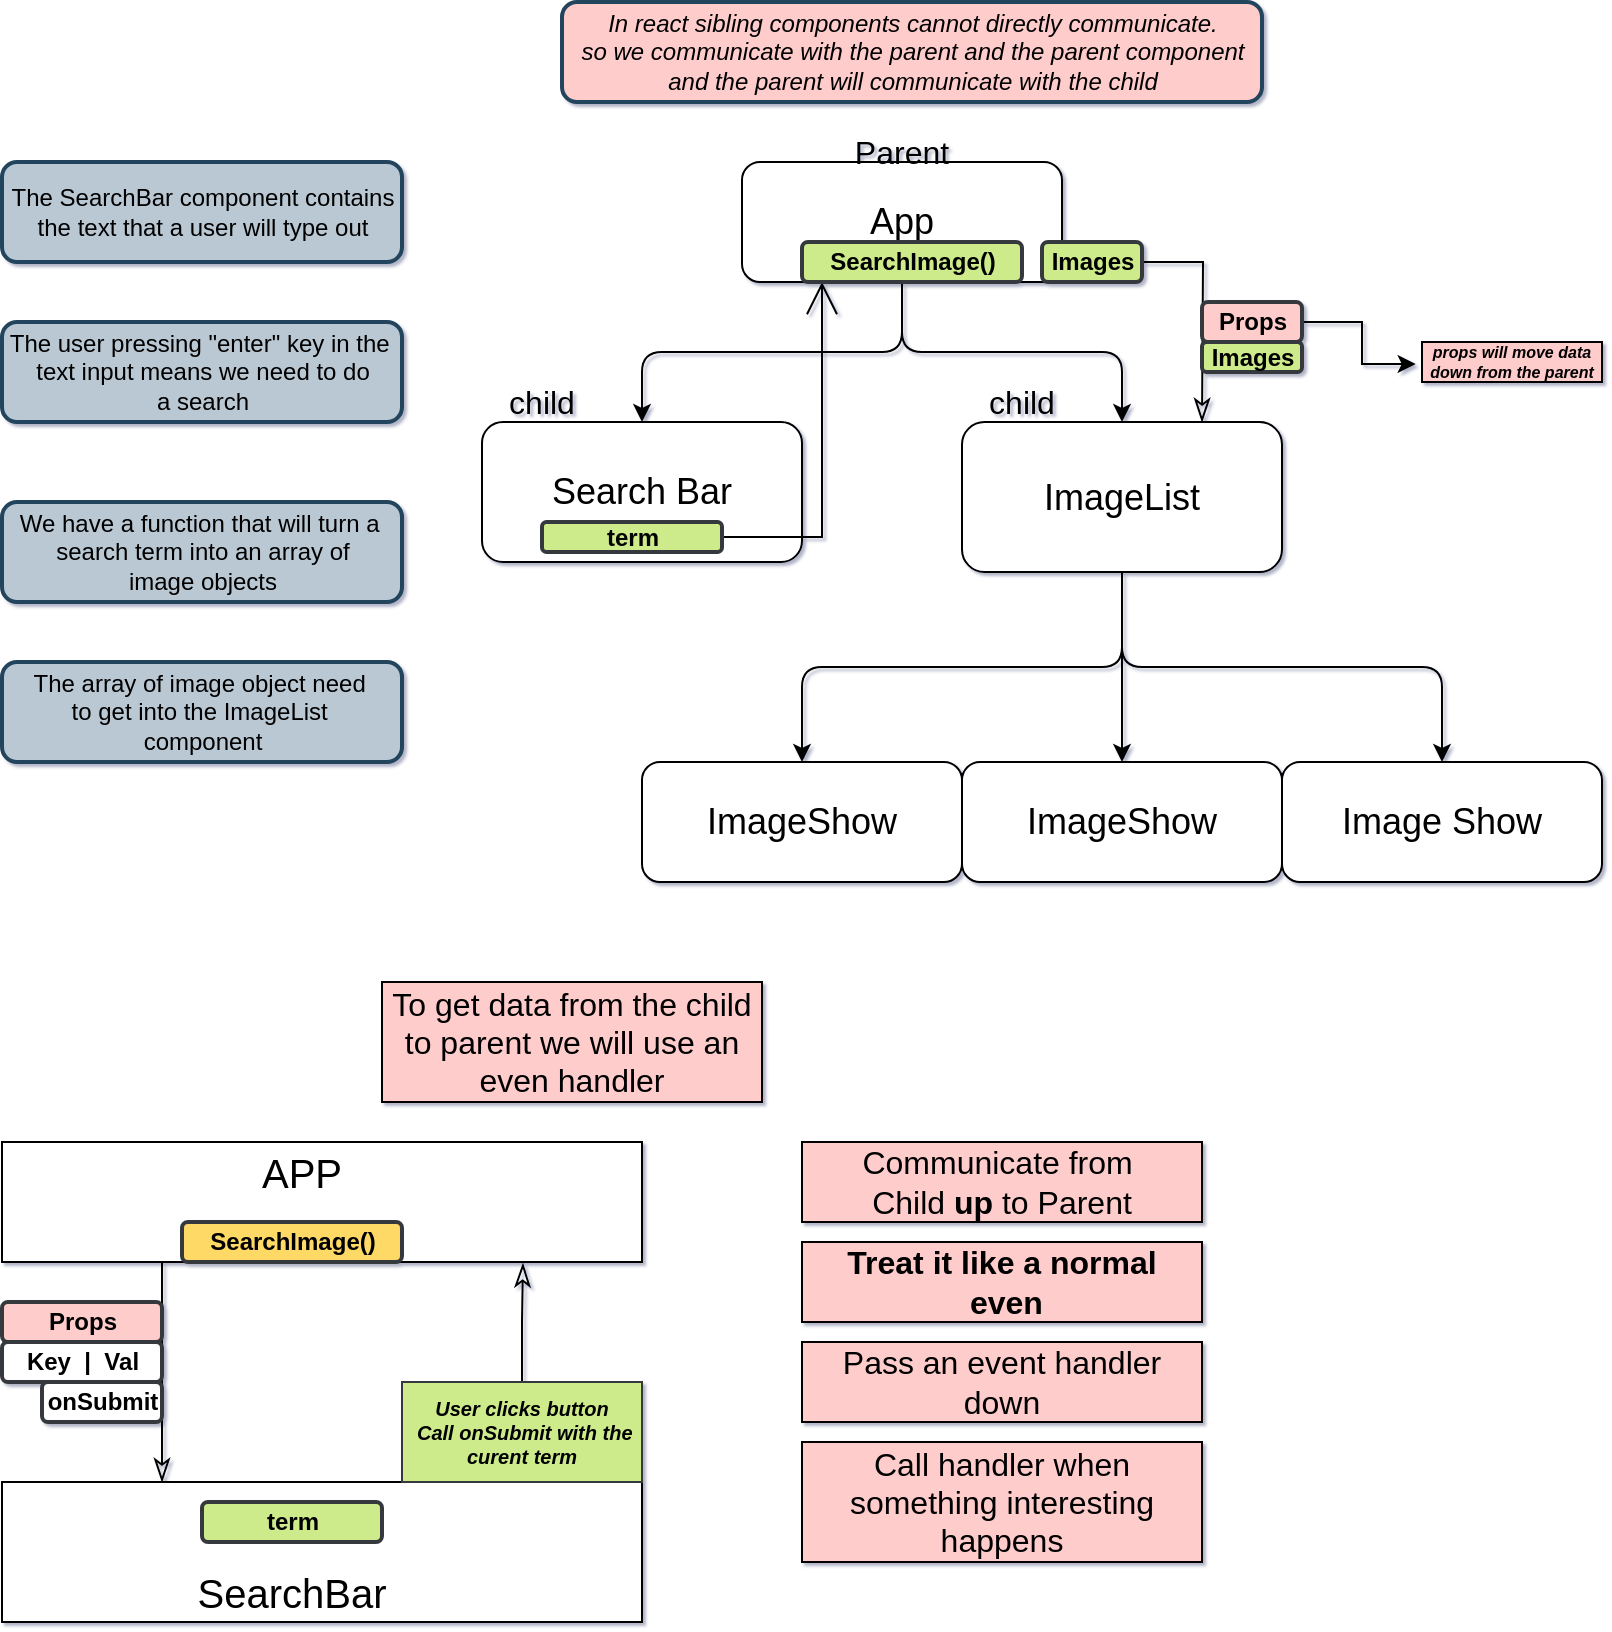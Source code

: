 <mxfile version="20.2.3" type="device"><diagram id="pM1z16YIzy9HtuHtHoz0" name="Page-1"><mxGraphModel dx="1897" dy="1085" grid="1" gridSize="10" guides="1" tooltips="1" connect="1" arrows="0" fold="1" page="1" pageScale="1" pageWidth="850" pageHeight="1100" background="#ffffff" math="0" shadow="1"><root><mxCell id="0"/><mxCell id="1" parent="0"/><mxCell id="a3b6JrPHQVKlfH-B2R-v-6" style="edgeStyle=orthogonalEdgeStyle;rounded=1;orthogonalLoop=1;jettySize=auto;html=1;exitX=0.5;exitY=1;exitDx=0;exitDy=0;fontSize=18;" parent="1" source="a3b6JrPHQVKlfH-B2R-v-2" target="a3b6JrPHQVKlfH-B2R-v-5" edge="1"><mxGeometry relative="1" as="geometry"/></mxCell><mxCell id="a3b6JrPHQVKlfH-B2R-v-8" style="edgeStyle=orthogonalEdgeStyle;rounded=1;orthogonalLoop=1;jettySize=auto;html=1;exitX=0.5;exitY=1;exitDx=0;exitDy=0;fontSize=18;" parent="1" source="a3b6JrPHQVKlfH-B2R-v-2" target="a3b6JrPHQVKlfH-B2R-v-7" edge="1"><mxGeometry relative="1" as="geometry"/></mxCell><mxCell id="a3b6JrPHQVKlfH-B2R-v-2" value="" style="rounded=1;whiteSpace=wrap;html=1;fontSize=18;" parent="1" vertex="1"><mxGeometry x="410" y="110" width="160" height="60" as="geometry"/></mxCell><mxCell id="a3b6JrPHQVKlfH-B2R-v-3" value="App" style="text;html=1;strokeColor=none;fillColor=none;align=center;verticalAlign=middle;whiteSpace=wrap;rounded=1;fontSize=18;" parent="1" vertex="1"><mxGeometry x="460" y="125" width="60" height="30" as="geometry"/></mxCell><mxCell id="a3b6JrPHQVKlfH-B2R-v-5" value="Search Bar" style="rounded=1;whiteSpace=wrap;html=1;fontSize=18;" parent="1" vertex="1"><mxGeometry x="280" y="240" width="160" height="70" as="geometry"/></mxCell><mxCell id="a3b6JrPHQVKlfH-B2R-v-10" style="edgeStyle=orthogonalEdgeStyle;rounded=1;orthogonalLoop=1;jettySize=auto;html=1;exitX=0.5;exitY=1;exitDx=0;exitDy=0;fontSize=18;" parent="1" source="a3b6JrPHQVKlfH-B2R-v-7" target="a3b6JrPHQVKlfH-B2R-v-9" edge="1"><mxGeometry relative="1" as="geometry"/></mxCell><mxCell id="a3b6JrPHQVKlfH-B2R-v-12" style="edgeStyle=orthogonalEdgeStyle;rounded=1;orthogonalLoop=1;jettySize=auto;html=1;exitX=0.5;exitY=1;exitDx=0;exitDy=0;fontSize=18;" parent="1" source="a3b6JrPHQVKlfH-B2R-v-7" target="a3b6JrPHQVKlfH-B2R-v-11" edge="1"><mxGeometry relative="1" as="geometry"/></mxCell><mxCell id="a3b6JrPHQVKlfH-B2R-v-14" style="edgeStyle=orthogonalEdgeStyle;rounded=1;orthogonalLoop=1;jettySize=auto;html=1;exitX=0.5;exitY=1;exitDx=0;exitDy=0;fontSize=18;" parent="1" source="a3b6JrPHQVKlfH-B2R-v-7" target="a3b6JrPHQVKlfH-B2R-v-13" edge="1"><mxGeometry relative="1" as="geometry"/></mxCell><mxCell id="a3b6JrPHQVKlfH-B2R-v-7" value="ImageList" style="rounded=1;whiteSpace=wrap;html=1;fontSize=18;" parent="1" vertex="1"><mxGeometry x="520" y="240" width="160" height="75" as="geometry"/></mxCell><mxCell id="a3b6JrPHQVKlfH-B2R-v-9" value="ImageShow" style="rounded=1;whiteSpace=wrap;html=1;fontSize=18;" parent="1" vertex="1"><mxGeometry x="520" y="410" width="160" height="60" as="geometry"/></mxCell><mxCell id="a3b6JrPHQVKlfH-B2R-v-11" value="ImageShow" style="rounded=1;whiteSpace=wrap;html=1;fontSize=18;" parent="1" vertex="1"><mxGeometry x="360" y="410" width="160" height="60" as="geometry"/></mxCell><mxCell id="a3b6JrPHQVKlfH-B2R-v-13" value="Image Show" style="rounded=1;whiteSpace=wrap;html=1;fontSize=18;" parent="1" vertex="1"><mxGeometry x="680" y="410" width="160" height="60" as="geometry"/></mxCell><mxCell id="a3b6JrPHQVKlfH-B2R-v-23" value="The SearchBar component contains&lt;br&gt;the text that a user will type out" style="html=1;fontSize=12;strokeWidth=2;fillColor=#bac8d3;strokeColor=#23445d;rounded=1;" parent="1" vertex="1"><mxGeometry x="40" y="110" width="200" height="50" as="geometry"/></mxCell><mxCell id="a3b6JrPHQVKlfH-B2R-v-24" value="The user pressing &quot;enter&quot; key in the&amp;nbsp;&lt;br&gt;text input means we need to do&lt;br&gt;a search" style="html=1;fontSize=12;strokeWidth=2;fillColor=#bac8d3;strokeColor=#23445d;rounded=1;" parent="1" vertex="1"><mxGeometry x="40" y="190" width="200" height="50" as="geometry"/></mxCell><mxCell id="a3b6JrPHQVKlfH-B2R-v-26" value="We have a function that will turn a&amp;nbsp;&lt;br&gt;search term into an array of&lt;br&gt;image objects" style="html=1;fontSize=12;strokeWidth=2;fillColor=#bac8d3;strokeColor=#23445d;rounded=1;" parent="1" vertex="1"><mxGeometry x="40" y="280" width="200" height="50" as="geometry"/></mxCell><mxCell id="a3b6JrPHQVKlfH-B2R-v-28" value="The array of image object need&amp;nbsp;&lt;br&gt;to get into the ImageList&amp;nbsp;&lt;br&gt;component" style="html=1;fontSize=12;strokeWidth=2;fillColor=#bac8d3;strokeColor=#23445d;rounded=1;" parent="1" vertex="1"><mxGeometry x="40" y="360" width="200" height="50" as="geometry"/></mxCell><mxCell id="GUVIB3cy1KBkCyzqM0kP-5" style="edgeStyle=orthogonalEdgeStyle;rounded=0;orthogonalLoop=1;jettySize=auto;html=1;entryX=0.25;entryY=1;entryDx=0;entryDy=0;fontFamily=Helvetica;fontSize=12;endArrow=open;startSize=14;endSize=14;" parent="1" source="a3b6JrPHQVKlfH-B2R-v-30" target="a3b6JrPHQVKlfH-B2R-v-2" edge="1"><mxGeometry relative="1" as="geometry"/></mxCell><mxCell id="a3b6JrPHQVKlfH-B2R-v-30" value="term" style="text;align=center;fontStyle=1;verticalAlign=middle;spacingLeft=3;spacingRight=3;strokeColor=#36393d;rotatable=0;points=[[0,0.5],[1,0.5]];portConstraint=eastwest;strokeWidth=2;fontFamily=Helvetica;fontSize=12;fillColor=#cdeb8b;html=1;rounded=1;" parent="1" vertex="1"><mxGeometry x="310" y="290" width="90" height="15" as="geometry"/></mxCell><mxCell id="GUVIB3cy1KBkCyzqM0kP-10" style="edgeStyle=orthogonalEdgeStyle;rounded=0;orthogonalLoop=1;jettySize=auto;html=1;fontFamily=Helvetica;fontSize=12;endArrow=classicThin;startSize=8;endSize=9;endFill=0;" parent="1" source="GUVIB3cy1KBkCyzqM0kP-3" edge="1"><mxGeometry relative="1" as="geometry"><mxPoint x="640" y="240" as="targetPoint"/></mxGeometry></mxCell><mxCell id="GUVIB3cy1KBkCyzqM0kP-3" value="Images" style="text;align=center;fontStyle=1;verticalAlign=middle;spacingLeft=3;spacingRight=3;strokeColor=#36393d;rotatable=0;points=[[0,0.5],[1,0.5]];portConstraint=eastwest;strokeWidth=2;fontFamily=Helvetica;fontSize=12;fillColor=#cdeb8b;html=1;rounded=1;" parent="1" vertex="1"><mxGeometry x="560" y="150" width="50" height="20" as="geometry"/></mxCell><mxCell id="GUVIB3cy1KBkCyzqM0kP-6" value="SearchImage()" style="text;align=center;fontStyle=1;verticalAlign=middle;spacingLeft=3;spacingRight=3;strokeColor=#36393d;rotatable=0;points=[[0,0.5],[1,0.5]];portConstraint=eastwest;strokeWidth=2;fontFamily=Helvetica;fontSize=12;fillColor=#cdeb8b;html=1;rounded=1;" parent="1" vertex="1"><mxGeometry x="440" y="150" width="110" height="20" as="geometry"/></mxCell><mxCell id="GUVIB3cy1KBkCyzqM0kP-11" value="&lt;i&gt;In react sibling components cannot directly communicate.&lt;br&gt;so we communicate with the parent and the parent component&lt;br&gt;and the parent will communicate with the child&lt;/i&gt;" style="html=1;fontSize=12;strokeWidth=2;fillColor=#FFCCCC;strokeColor=#23445d;rounded=1;" parent="1" vertex="1"><mxGeometry x="320" y="30" width="350" height="50" as="geometry"/></mxCell><mxCell id="GUVIB3cy1KBkCyzqM0kP-13" value="Parent" style="text;html=1;strokeColor=none;fillColor=none;align=center;verticalAlign=middle;whiteSpace=wrap;rounded=0;fontFamily=Helvetica;fontSize=16;" parent="1" vertex="1"><mxGeometry x="460" y="90" width="60" height="30" as="geometry"/></mxCell><mxCell id="GUVIB3cy1KBkCyzqM0kP-14" value="child" style="text;html=1;strokeColor=none;fillColor=none;align=center;verticalAlign=middle;whiteSpace=wrap;rounded=0;fontFamily=Helvetica;fontSize=16;" parent="1" vertex="1"><mxGeometry x="280" y="215" width="60" height="30" as="geometry"/></mxCell><mxCell id="GUVIB3cy1KBkCyzqM0kP-15" value="child" style="text;html=1;strokeColor=none;fillColor=none;align=center;verticalAlign=middle;whiteSpace=wrap;rounded=0;fontFamily=Helvetica;fontSize=16;" parent="1" vertex="1"><mxGeometry x="520" y="215" width="60" height="30" as="geometry"/></mxCell><mxCell id="bb2FvEEF2BrWR_Wn1x-y-5" style="edgeStyle=orthogonalEdgeStyle;rounded=0;orthogonalLoop=1;jettySize=auto;html=1;exitX=1;exitY=0.5;exitDx=0;exitDy=0;fontSize=8;entryX=-0.035;entryY=0.552;entryDx=0;entryDy=0;entryPerimeter=0;" edge="1" parent="1" source="bb2FvEEF2BrWR_Wn1x-y-1" target="bb2FvEEF2BrWR_Wn1x-y-4"><mxGeometry relative="1" as="geometry"><mxPoint x="720" y="210" as="targetPoint"/></mxGeometry></mxCell><mxCell id="bb2FvEEF2BrWR_Wn1x-y-1" value="Props" style="text;align=center;fontStyle=1;verticalAlign=middle;spacingLeft=3;spacingRight=3;strokeColor=#36393d;rotatable=0;points=[[0,0.5],[1,0.5]];portConstraint=eastwest;strokeWidth=2;fontFamily=Helvetica;fontSize=12;fillColor=#FFCCCC;html=1;rounded=1;" vertex="1" parent="1"><mxGeometry x="640" y="180" width="50" height="20" as="geometry"/></mxCell><mxCell id="bb2FvEEF2BrWR_Wn1x-y-2" value="Images" style="text;align=center;fontStyle=1;verticalAlign=middle;spacingLeft=3;spacingRight=3;strokeColor=#36393d;rotatable=0;points=[[0,0.5],[1,0.5]];portConstraint=eastwest;strokeWidth=2;fontFamily=Helvetica;fontSize=12;fillColor=#cdeb8b;html=1;rounded=1;" vertex="1" parent="1"><mxGeometry x="640" y="200" width="50" height="15" as="geometry"/></mxCell><mxCell id="bb2FvEEF2BrWR_Wn1x-y-4" value="&lt;b&gt;&lt;i&gt;props will move data&lt;br&gt;&amp;nbsp;down from the parent&amp;nbsp;&lt;/i&gt;&lt;/b&gt;" style="rounded=0;whiteSpace=wrap;html=1;fillColor=#FFCCCC;fontSize=8;" vertex="1" parent="1"><mxGeometry x="750" y="200" width="90" height="20" as="geometry"/></mxCell><mxCell id="bb2FvEEF2BrWR_Wn1x-y-8" value="&lt;font size=&quot;3&quot;&gt;To get data from the child to parent we will use an even handler&lt;/font&gt;" style="rounded=0;whiteSpace=wrap;html=1;fontSize=8;fillColor=#FFCCCC;" vertex="1" parent="1"><mxGeometry x="230" y="520" width="190" height="60" as="geometry"/></mxCell><mxCell id="bb2FvEEF2BrWR_Wn1x-y-22" style="edgeStyle=orthogonalEdgeStyle;rounded=0;orthogonalLoop=1;jettySize=auto;html=1;exitX=0.25;exitY=1;exitDx=0;exitDy=0;entryX=0.25;entryY=0;entryDx=0;entryDy=0;fontSize=20;fontColor=#000000;endArrow=classicThin;endFill=0;startSize=8;endSize=9;" edge="1" parent="1" source="bb2FvEEF2BrWR_Wn1x-y-9" target="bb2FvEEF2BrWR_Wn1x-y-15"><mxGeometry relative="1" as="geometry"/></mxCell><mxCell id="bb2FvEEF2BrWR_Wn1x-y-9" value="" style="rounded=0;whiteSpace=wrap;html=1;fontSize=20;fillColor=#FFFFFF;" vertex="1" parent="1"><mxGeometry x="40" y="600" width="320" height="60" as="geometry"/></mxCell><mxCell id="bb2FvEEF2BrWR_Wn1x-y-10" value="APP" style="text;html=1;strokeColor=none;fillColor=none;align=center;verticalAlign=middle;whiteSpace=wrap;rounded=0;fontSize=20;" vertex="1" parent="1"><mxGeometry x="160" y="600" width="60" height="30" as="geometry"/></mxCell><mxCell id="bb2FvEEF2BrWR_Wn1x-y-13" value="SearchImage()" style="text;align=center;fontStyle=1;verticalAlign=middle;spacingLeft=3;spacingRight=3;strokeColor=#36393d;rotatable=0;points=[[0,0.5],[1,0.5]];portConstraint=eastwest;strokeWidth=2;fontFamily=Helvetica;fontSize=12;fillColor=#FFD966;html=1;rounded=1;fontColor=#000000;" vertex="1" parent="1"><mxGeometry x="130" y="640" width="110" height="20" as="geometry"/></mxCell><mxCell id="bb2FvEEF2BrWR_Wn1x-y-27" style="edgeStyle=orthogonalEdgeStyle;rounded=0;orthogonalLoop=1;jettySize=auto;html=1;exitX=0.5;exitY=0;exitDx=0;exitDy=0;fontSize=20;fontColor=#000000;endArrow=classicThin;endFill=0;startSize=8;endSize=9;entryX=0.814;entryY=1.011;entryDx=0;entryDy=0;entryPerimeter=0;" edge="1" parent="1" source="bb2FvEEF2BrWR_Wn1x-y-28" target="bb2FvEEF2BrWR_Wn1x-y-9"><mxGeometry relative="1" as="geometry"><mxPoint x="300" y="670" as="targetPoint"/></mxGeometry></mxCell><mxCell id="bb2FvEEF2BrWR_Wn1x-y-15" value="" style="rounded=0;whiteSpace=wrap;html=1;fontSize=20;fontColor=#000000;fillColor=#FFFFFF;" vertex="1" parent="1"><mxGeometry x="40" y="770" width="320" height="70" as="geometry"/></mxCell><mxCell id="bb2FvEEF2BrWR_Wn1x-y-16" value="SearchBar" style="text;html=1;strokeColor=none;fillColor=none;align=center;verticalAlign=middle;whiteSpace=wrap;rounded=0;fontSize=20;fontColor=#000000;" vertex="1" parent="1"><mxGeometry x="155" y="810" width="60" height="30" as="geometry"/></mxCell><mxCell id="bb2FvEEF2BrWR_Wn1x-y-21" value="term" style="text;align=center;fontStyle=1;verticalAlign=middle;spacingLeft=3;spacingRight=3;strokeColor=#36393d;rotatable=0;points=[[0,0.5],[1,0.5]];portConstraint=eastwest;strokeWidth=2;fontFamily=Helvetica;fontSize=12;fillColor=#cdeb8b;html=1;rounded=1;" vertex="1" parent="1"><mxGeometry x="140" y="780" width="90" height="20" as="geometry"/></mxCell><mxCell id="bb2FvEEF2BrWR_Wn1x-y-23" value="Props" style="text;align=center;fontStyle=1;verticalAlign=middle;spacingLeft=3;spacingRight=3;strokeColor=#36393d;rotatable=0;points=[[0,0.5],[1,0.5]];portConstraint=eastwest;strokeWidth=2;fontFamily=Helvetica;fontSize=12;fillColor=#FFCCCC;html=1;rounded=1;" vertex="1" parent="1"><mxGeometry x="40" y="680" width="80" height="20" as="geometry"/></mxCell><mxCell id="bb2FvEEF2BrWR_Wn1x-y-24" value="Key&amp;nbsp; |&amp;nbsp; Val" style="text;align=center;fontStyle=1;verticalAlign=middle;spacingLeft=3;spacingRight=3;strokeColor=#36393d;rotatable=0;points=[[0,0.5],[1,0.5]];portConstraint=eastwest;strokeWidth=2;fontFamily=Helvetica;fontSize=12;fillColor=#FFFFFF;html=1;rounded=1;" vertex="1" parent="1"><mxGeometry x="40" y="700" width="80" height="20" as="geometry"/></mxCell><mxCell id="bb2FvEEF2BrWR_Wn1x-y-26" value="onSubmit" style="text;align=center;fontStyle=1;verticalAlign=middle;spacingLeft=3;spacingRight=3;strokeColor=#36393d;rotatable=0;points=[[0,0.5],[1,0.5]];portConstraint=eastwest;strokeWidth=2;fontFamily=Helvetica;fontSize=12;fillColor=#FFFFFF;html=1;rounded=1;" vertex="1" parent="1"><mxGeometry x="60" y="720" width="60" height="20" as="geometry"/></mxCell><mxCell id="bb2FvEEF2BrWR_Wn1x-y-28" value="User clicks button&lt;br&gt;&amp;nbsp;Call onSubmit with the curent term" style="rounded=0;whiteSpace=wrap;html=1;fontSize=10;fillColor=#cdeb8b;fontStyle=3;strokeColor=#36393d;" vertex="1" parent="1"><mxGeometry x="240" y="720" width="120" height="50" as="geometry"/></mxCell><mxCell id="bb2FvEEF2BrWR_Wn1x-y-29" value="&lt;font size=&quot;3&quot;&gt;Communicate from&amp;nbsp;&lt;br&gt;Child &lt;b&gt;up&lt;/b&gt;&amp;nbsp;to Parent&lt;br&gt;&lt;/font&gt;" style="rounded=0;whiteSpace=wrap;html=1;fontSize=8;fillColor=#FFCCCC;" vertex="1" parent="1"><mxGeometry x="440" y="600" width="200" height="40" as="geometry"/></mxCell><mxCell id="bb2FvEEF2BrWR_Wn1x-y-30" value="&lt;font size=&quot;3&quot;&gt;&lt;b&gt;Treat it like a normal&lt;br&gt;&amp;nbsp;even&lt;/b&gt;&lt;br&gt;&lt;/font&gt;" style="rounded=0;whiteSpace=wrap;html=1;fontSize=8;fillColor=#FFCCCC;" vertex="1" parent="1"><mxGeometry x="440" y="650" width="200" height="40" as="geometry"/></mxCell><mxCell id="bb2FvEEF2BrWR_Wn1x-y-31" value="&lt;font size=&quot;3&quot;&gt;Pass an event handler&lt;br&gt;down&lt;br&gt;&lt;/font&gt;" style="rounded=0;whiteSpace=wrap;html=1;fontSize=8;fillColor=#FFCCCC;" vertex="1" parent="1"><mxGeometry x="440" y="700" width="200" height="40" as="geometry"/></mxCell><mxCell id="bb2FvEEF2BrWR_Wn1x-y-32" value="&lt;font size=&quot;3&quot;&gt;Call handler when&lt;br&gt;something interesting happens&lt;br&gt;&lt;/font&gt;" style="rounded=0;whiteSpace=wrap;html=1;fontSize=8;fillColor=#FFCCCC;" vertex="1" parent="1"><mxGeometry x="440" y="750" width="200" height="60" as="geometry"/></mxCell></root></mxGraphModel></diagram></mxfile>